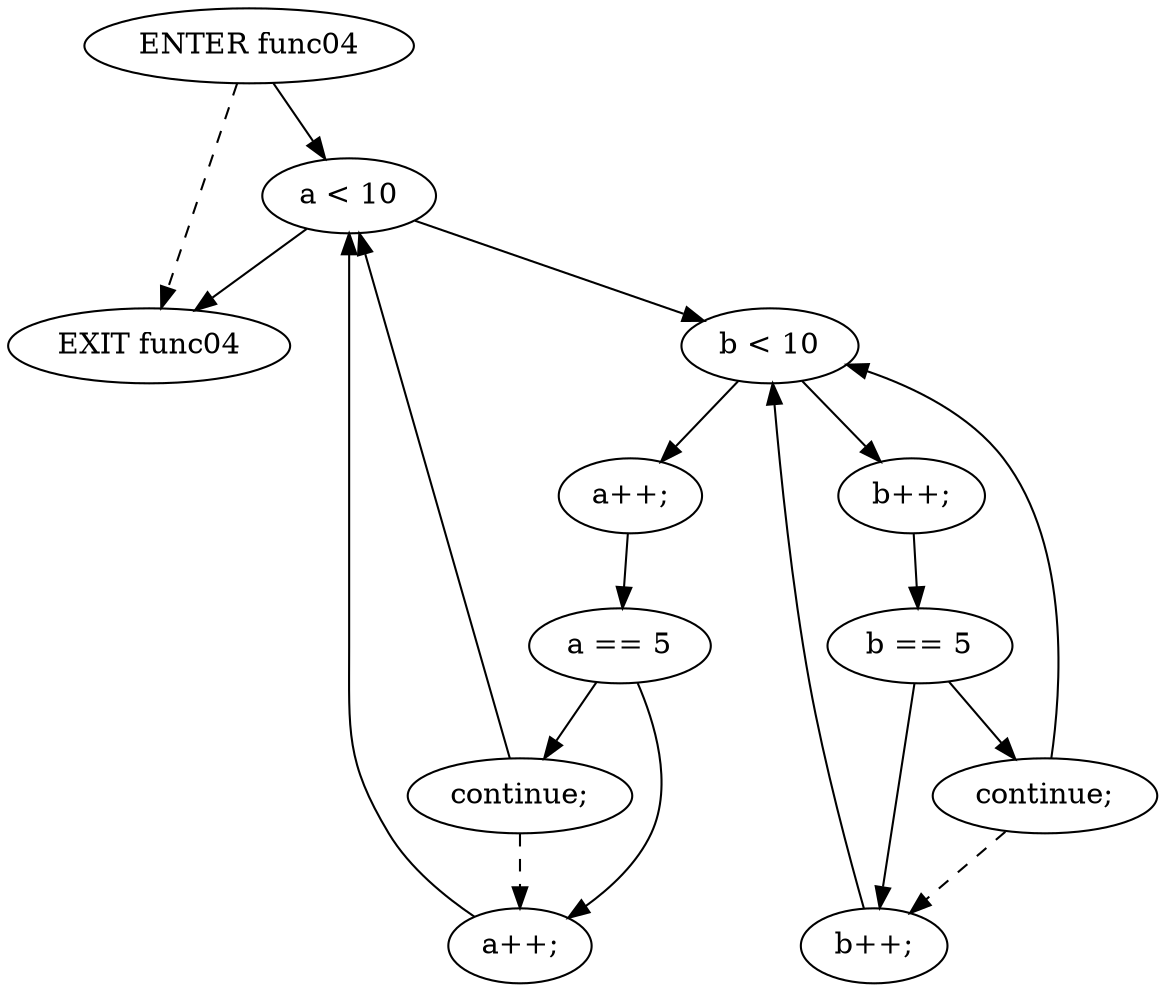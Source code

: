 digraph G {
  0 [ label="ENTER func04" ];
  1 [ label="EXIT func04" ];
  2 [ label="a < 10" ];
  3 [ label="b < 10" ];
  4 [ label="b++;" ];
  5 [ label="b == 5" ];
  6 [ label="continue;" ];
  7 [ label="b++;" ];
  8 [ label="a++;" ];
  9 [ label="a == 5" ];
  10 [ label="continue;" ];
  11 [ label="a++;" ];
  0 -> 2 [ ];
  2 -> 3 [ ];
  3 -> 4 [ ];
  4 -> 5 [ ];
  5 -> 6 [ ];
  6 -> 7 [ style="dashed" ];
  5 -> 7 [ ];
  7 -> 3 [ ];
  6 -> 3 [ ];
  3 -> 8 [ ];
  8 -> 9 [ ];
  9 -> 10 [ ];
  10 -> 11 [ style="dashed" ];
  9 -> 11 [ ];
  11 -> 2 [ ];
  10 -> 2 [ ];
  2 -> 1 [ ];
  0 -> 1 [ style="dashed" ];
}
